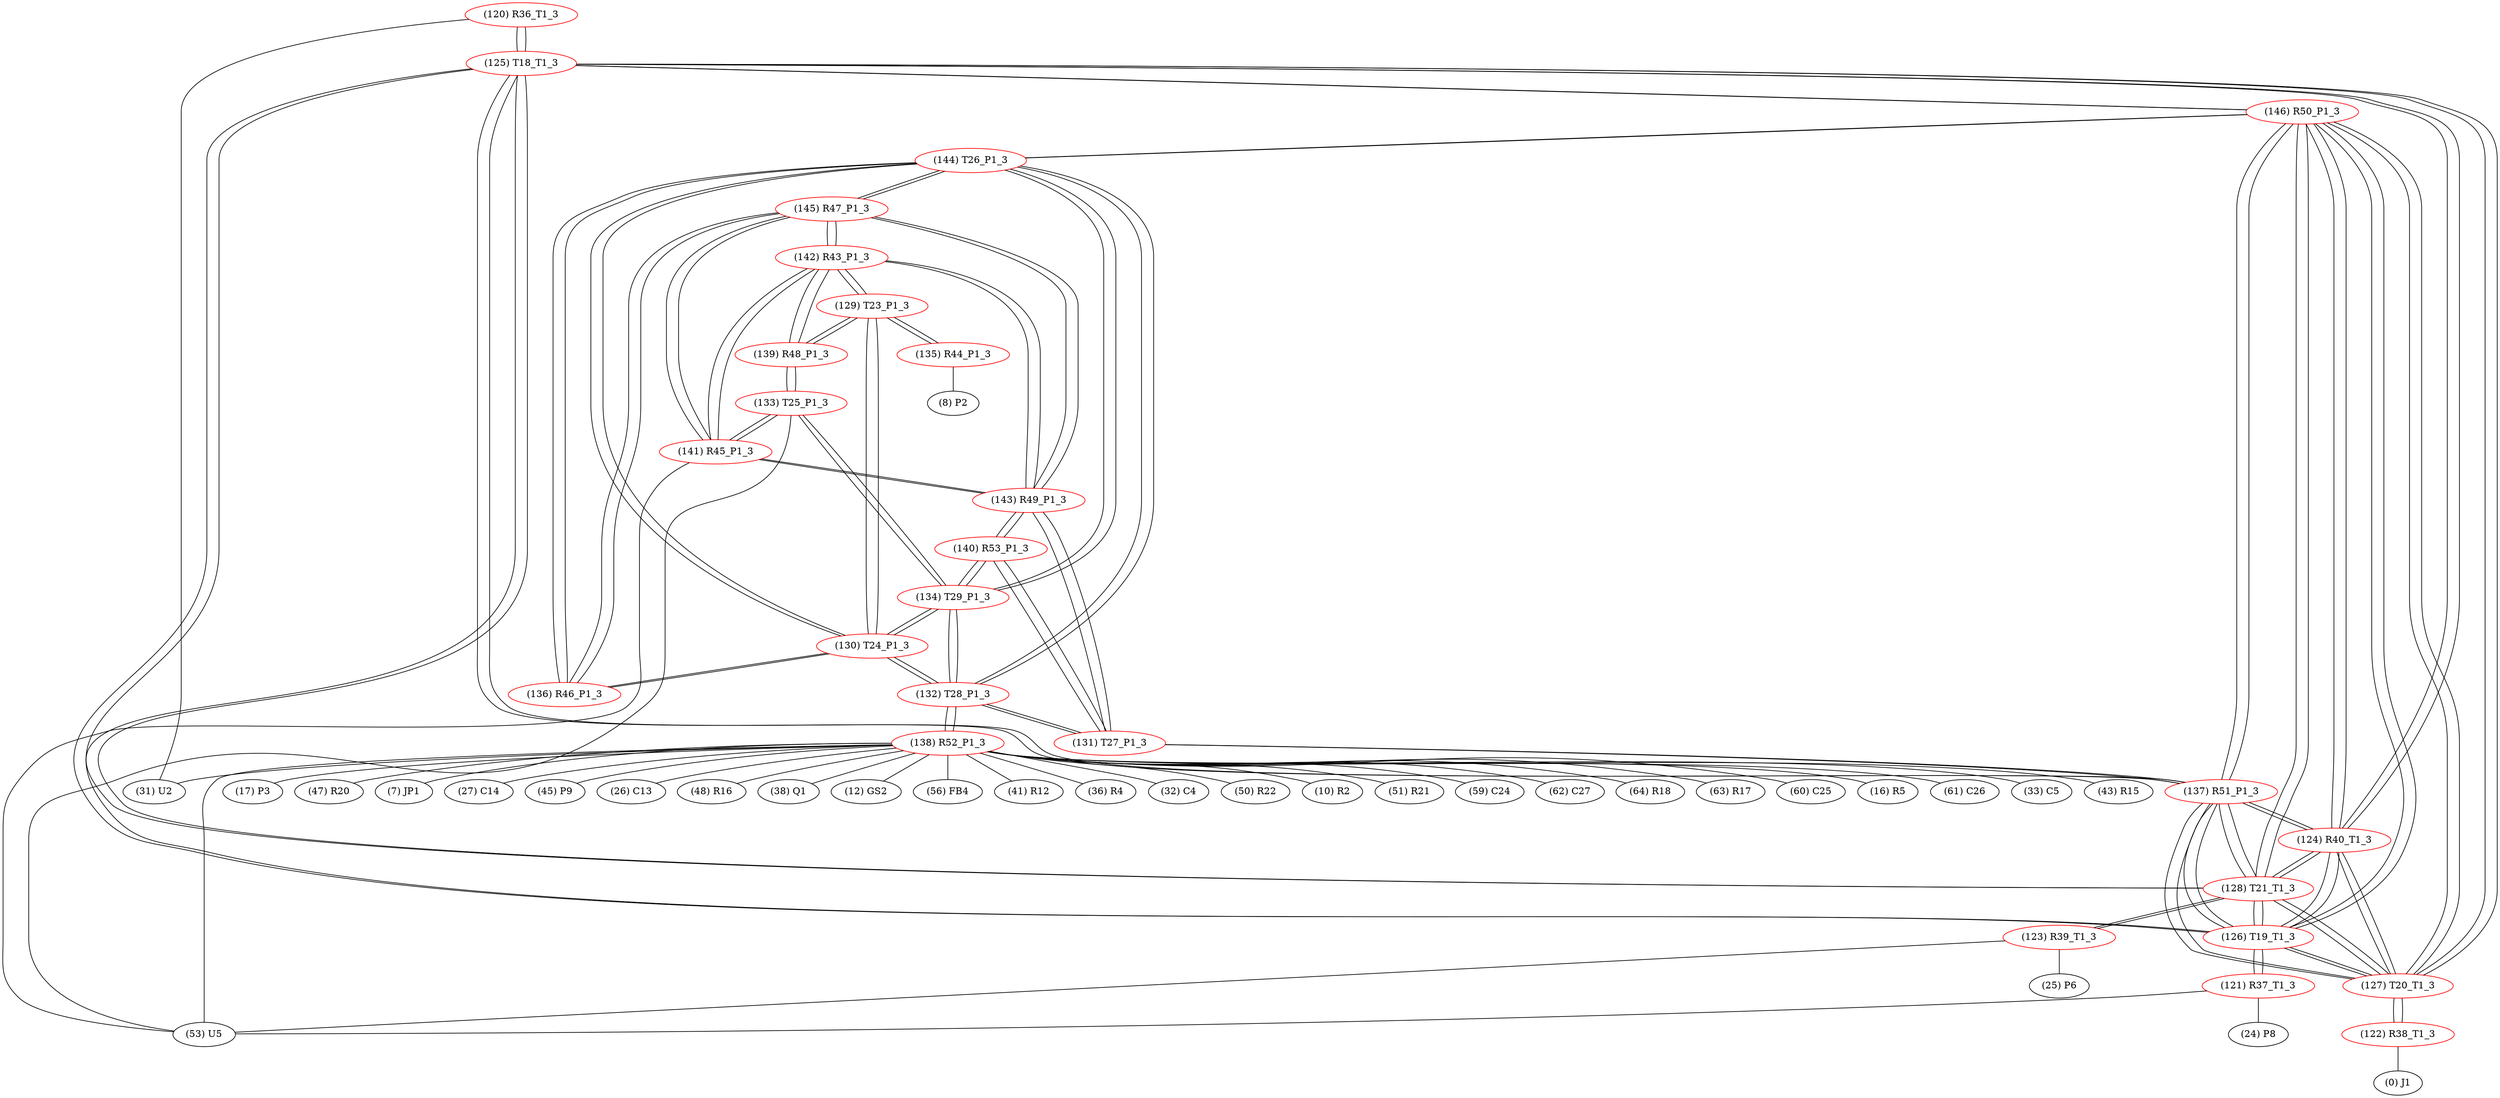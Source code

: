 graph {
	120 [label="(120) R36_T1_3" color=red]
	31 [label="(31) U2"]
	125 [label="(125) T18_T1_3"]
	121 [label="(121) R37_T1_3" color=red]
	24 [label="(24) P8"]
	53 [label="(53) U5"]
	126 [label="(126) T19_T1_3"]
	122 [label="(122) R38_T1_3" color=red]
	0 [label="(0) J1"]
	127 [label="(127) T20_T1_3"]
	123 [label="(123) R39_T1_3" color=red]
	25 [label="(25) P6"]
	53 [label="(53) U5"]
	128 [label="(128) T21_T1_3"]
	124 [label="(124) R40_T1_3" color=red]
	137 [label="(137) R51_P1_3"]
	146 [label="(146) R50_P1_3"]
	125 [label="(125) T18_T1_3"]
	128 [label="(128) T21_T1_3"]
	127 [label="(127) T20_T1_3"]
	126 [label="(126) T19_T1_3"]
	125 [label="(125) T18_T1_3" color=red]
	127 [label="(127) T20_T1_3"]
	126 [label="(126) T19_T1_3"]
	128 [label="(128) T21_T1_3"]
	120 [label="(120) R36_T1_3"]
	137 [label="(137) R51_P1_3"]
	146 [label="(146) R50_P1_3"]
	124 [label="(124) R40_T1_3"]
	126 [label="(126) T19_T1_3" color=red]
	127 [label="(127) T20_T1_3"]
	125 [label="(125) T18_T1_3"]
	128 [label="(128) T21_T1_3"]
	121 [label="(121) R37_T1_3"]
	137 [label="(137) R51_P1_3"]
	146 [label="(146) R50_P1_3"]
	124 [label="(124) R40_T1_3"]
	127 [label="(127) T20_T1_3" color=red]
	126 [label="(126) T19_T1_3"]
	125 [label="(125) T18_T1_3"]
	128 [label="(128) T21_T1_3"]
	122 [label="(122) R38_T1_3"]
	137 [label="(137) R51_P1_3"]
	146 [label="(146) R50_P1_3"]
	124 [label="(124) R40_T1_3"]
	128 [label="(128) T21_T1_3" color=red]
	127 [label="(127) T20_T1_3"]
	126 [label="(126) T19_T1_3"]
	125 [label="(125) T18_T1_3"]
	123 [label="(123) R39_T1_3"]
	137 [label="(137) R51_P1_3"]
	146 [label="(146) R50_P1_3"]
	124 [label="(124) R40_T1_3"]
	129 [label="(129) T23_P1_3" color=red]
	139 [label="(139) R48_P1_3"]
	142 [label="(142) R43_P1_3"]
	130 [label="(130) T24_P1_3"]
	135 [label="(135) R44_P1_3"]
	130 [label="(130) T24_P1_3" color=red]
	144 [label="(144) T26_P1_3"]
	134 [label="(134) T29_P1_3"]
	132 [label="(132) T28_P1_3"]
	136 [label="(136) R46_P1_3"]
	129 [label="(129) T23_P1_3"]
	131 [label="(131) T27_P1_3" color=red]
	137 [label="(137) R51_P1_3"]
	132 [label="(132) T28_P1_3"]
	140 [label="(140) R53_P1_3"]
	143 [label="(143) R49_P1_3"]
	132 [label="(132) T28_P1_3" color=red]
	144 [label="(144) T26_P1_3"]
	130 [label="(130) T24_P1_3"]
	134 [label="(134) T29_P1_3"]
	138 [label="(138) R52_P1_3"]
	131 [label="(131) T27_P1_3"]
	133 [label="(133) T25_P1_3" color=red]
	134 [label="(134) T29_P1_3"]
	139 [label="(139) R48_P1_3"]
	141 [label="(141) R45_P1_3"]
	53 [label="(53) U5"]
	134 [label="(134) T29_P1_3" color=red]
	144 [label="(144) T26_P1_3"]
	130 [label="(130) T24_P1_3"]
	132 [label="(132) T28_P1_3"]
	133 [label="(133) T25_P1_3"]
	140 [label="(140) R53_P1_3"]
	135 [label="(135) R44_P1_3" color=red]
	8 [label="(8) P2"]
	129 [label="(129) T23_P1_3"]
	136 [label="(136) R46_P1_3" color=red]
	144 [label="(144) T26_P1_3"]
	145 [label="(145) R47_P1_3"]
	130 [label="(130) T24_P1_3"]
	137 [label="(137) R51_P1_3" color=red]
	131 [label="(131) T27_P1_3"]
	146 [label="(146) R50_P1_3"]
	125 [label="(125) T18_T1_3"]
	128 [label="(128) T21_T1_3"]
	127 [label="(127) T20_T1_3"]
	126 [label="(126) T19_T1_3"]
	124 [label="(124) R40_T1_3"]
	138 [label="(138) R52_P1_3" color=red]
	50 [label="(50) R22"]
	10 [label="(10) R2"]
	51 [label="(51) R21"]
	53 [label="(53) U5"]
	59 [label="(59) C24"]
	62 [label="(62) C27"]
	64 [label="(64) R18"]
	63 [label="(63) R17"]
	60 [label="(60) C25"]
	16 [label="(16) R5"]
	61 [label="(61) C26"]
	31 [label="(31) U2"]
	33 [label="(33) C5"]
	43 [label="(43) R15"]
	17 [label="(17) P3"]
	47 [label="(47) R20"]
	7 [label="(7) JP1"]
	27 [label="(27) C14"]
	45 [label="(45) P9"]
	26 [label="(26) C13"]
	48 [label="(48) R16"]
	38 [label="(38) Q1"]
	12 [label="(12) GS2"]
	56 [label="(56) FB4"]
	41 [label="(41) R12"]
	36 [label="(36) R4"]
	32 [label="(32) C4"]
	132 [label="(132) T28_P1_3"]
	139 [label="(139) R48_P1_3" color=red]
	133 [label="(133) T25_P1_3"]
	129 [label="(129) T23_P1_3"]
	142 [label="(142) R43_P1_3"]
	140 [label="(140) R53_P1_3" color=red]
	134 [label="(134) T29_P1_3"]
	131 [label="(131) T27_P1_3"]
	143 [label="(143) R49_P1_3"]
	141 [label="(141) R45_P1_3" color=red]
	145 [label="(145) R47_P1_3"]
	142 [label="(142) R43_P1_3"]
	143 [label="(143) R49_P1_3"]
	133 [label="(133) T25_P1_3"]
	53 [label="(53) U5"]
	142 [label="(142) R43_P1_3" color=red]
	139 [label="(139) R48_P1_3"]
	129 [label="(129) T23_P1_3"]
	145 [label="(145) R47_P1_3"]
	141 [label="(141) R45_P1_3"]
	143 [label="(143) R49_P1_3"]
	143 [label="(143) R49_P1_3" color=red]
	145 [label="(145) R47_P1_3"]
	141 [label="(141) R45_P1_3"]
	142 [label="(142) R43_P1_3"]
	131 [label="(131) T27_P1_3"]
	140 [label="(140) R53_P1_3"]
	144 [label="(144) T26_P1_3" color=red]
	146 [label="(146) R50_P1_3"]
	130 [label="(130) T24_P1_3"]
	134 [label="(134) T29_P1_3"]
	132 [label="(132) T28_P1_3"]
	136 [label="(136) R46_P1_3"]
	145 [label="(145) R47_P1_3"]
	145 [label="(145) R47_P1_3" color=red]
	141 [label="(141) R45_P1_3"]
	142 [label="(142) R43_P1_3"]
	143 [label="(143) R49_P1_3"]
	144 [label="(144) T26_P1_3"]
	136 [label="(136) R46_P1_3"]
	146 [label="(146) R50_P1_3" color=red]
	144 [label="(144) T26_P1_3"]
	137 [label="(137) R51_P1_3"]
	125 [label="(125) T18_T1_3"]
	128 [label="(128) T21_T1_3"]
	127 [label="(127) T20_T1_3"]
	126 [label="(126) T19_T1_3"]
	124 [label="(124) R40_T1_3"]
	120 -- 31
	120 -- 125
	121 -- 24
	121 -- 53
	121 -- 126
	122 -- 0
	122 -- 127
	123 -- 25
	123 -- 53
	123 -- 128
	124 -- 137
	124 -- 146
	124 -- 125
	124 -- 128
	124 -- 127
	124 -- 126
	125 -- 127
	125 -- 126
	125 -- 128
	125 -- 120
	125 -- 137
	125 -- 146
	125 -- 124
	126 -- 127
	126 -- 125
	126 -- 128
	126 -- 121
	126 -- 137
	126 -- 146
	126 -- 124
	127 -- 126
	127 -- 125
	127 -- 128
	127 -- 122
	127 -- 137
	127 -- 146
	127 -- 124
	128 -- 127
	128 -- 126
	128 -- 125
	128 -- 123
	128 -- 137
	128 -- 146
	128 -- 124
	129 -- 139
	129 -- 142
	129 -- 130
	129 -- 135
	130 -- 144
	130 -- 134
	130 -- 132
	130 -- 136
	130 -- 129
	131 -- 137
	131 -- 132
	131 -- 140
	131 -- 143
	132 -- 144
	132 -- 130
	132 -- 134
	132 -- 138
	132 -- 131
	133 -- 134
	133 -- 139
	133 -- 141
	133 -- 53
	134 -- 144
	134 -- 130
	134 -- 132
	134 -- 133
	134 -- 140
	135 -- 8
	135 -- 129
	136 -- 144
	136 -- 145
	136 -- 130
	137 -- 131
	137 -- 146
	137 -- 125
	137 -- 128
	137 -- 127
	137 -- 126
	137 -- 124
	138 -- 50
	138 -- 10
	138 -- 51
	138 -- 53
	138 -- 59
	138 -- 62
	138 -- 64
	138 -- 63
	138 -- 60
	138 -- 16
	138 -- 61
	138 -- 31
	138 -- 33
	138 -- 43
	138 -- 17
	138 -- 47
	138 -- 7
	138 -- 27
	138 -- 45
	138 -- 26
	138 -- 48
	138 -- 38
	138 -- 12
	138 -- 56
	138 -- 41
	138 -- 36
	138 -- 32
	138 -- 132
	139 -- 133
	139 -- 129
	139 -- 142
	140 -- 134
	140 -- 131
	140 -- 143
	141 -- 145
	141 -- 142
	141 -- 143
	141 -- 133
	141 -- 53
	142 -- 139
	142 -- 129
	142 -- 145
	142 -- 141
	142 -- 143
	143 -- 145
	143 -- 141
	143 -- 142
	143 -- 131
	143 -- 140
	144 -- 146
	144 -- 130
	144 -- 134
	144 -- 132
	144 -- 136
	144 -- 145
	145 -- 141
	145 -- 142
	145 -- 143
	145 -- 144
	145 -- 136
	146 -- 144
	146 -- 137
	146 -- 125
	146 -- 128
	146 -- 127
	146 -- 126
	146 -- 124
}